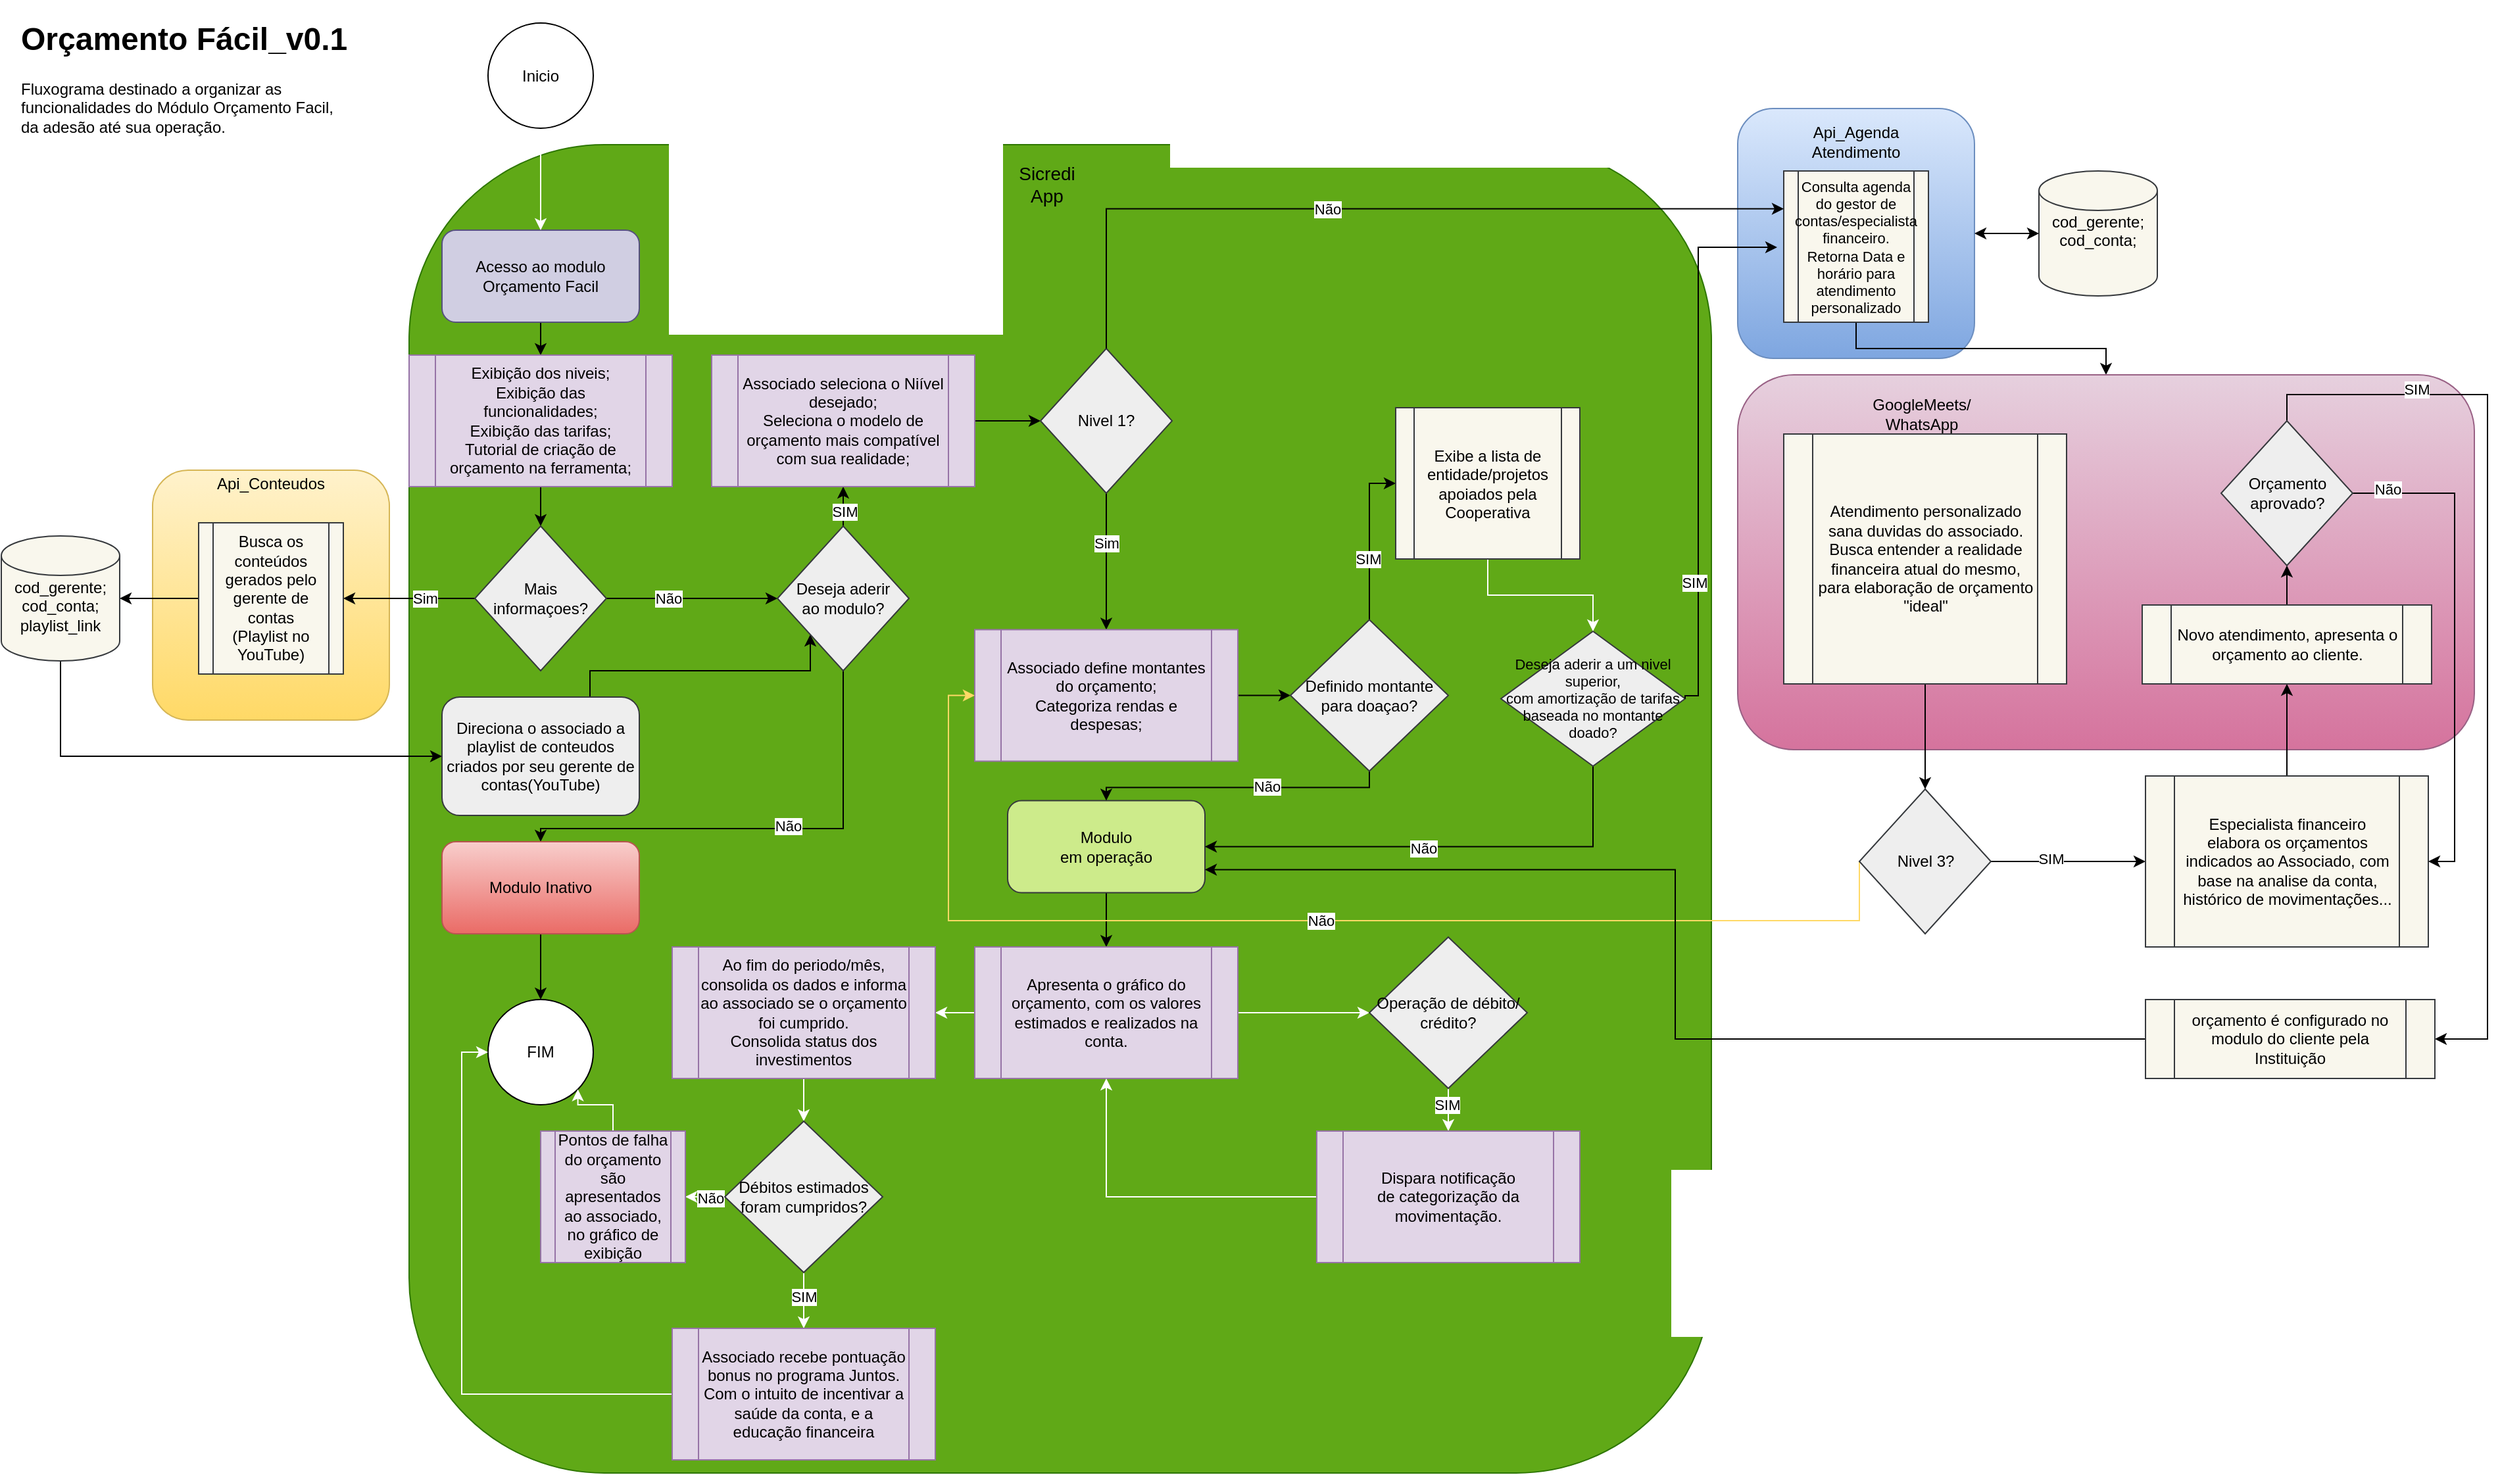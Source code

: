 <mxfile version="14.9.3" type="github"><diagram id="skDex3M8pB7JRrLxVjig" name="Page-1"><mxGraphModel dx="3671" dy="1560" grid="1" gridSize="10" guides="1" tooltips="1" connect="1" arrows="1" fold="1" page="1" pageScale="1" pageWidth="827" pageHeight="1169" math="0" shadow="0"><root><mxCell id="0"/><mxCell id="1" parent="0"/><mxCell id="TsMe_dYpGOy8BJLdazPy-66" value="" style="rounded=1;whiteSpace=wrap;html=1;strokeWidth=1;fillColor=#fff2cc;strokeColor=#d6b656;gradientColor=#ffd966;" vertex="1" parent="1"><mxGeometry x="-145" y="357.5" width="180" height="190" as="geometry"/></mxCell><mxCell id="TsMe_dYpGOy8BJLdazPy-3" value="&lt;p&gt;&lt;br&gt;&lt;/p&gt;" style="rounded=1;whiteSpace=wrap;html=1;fillColor=#60a917;strokeColor=#2D7600;fontColor=#ffffff;" vertex="1" parent="1"><mxGeometry x="50" y="110" width="990" height="1010" as="geometry"/></mxCell><mxCell id="TsMe_dYpGOy8BJLdazPy-4" value="&lt;font style=&quot;font-size: 14px&quot;&gt;Sicredi App&lt;/font&gt;" style="text;html=1;strokeColor=none;fillColor=none;align=center;verticalAlign=middle;whiteSpace=wrap;rounded=0;strokeWidth=1;" vertex="1" parent="1"><mxGeometry x="515" y="130" width="40" height="20" as="geometry"/></mxCell><mxCell id="TsMe_dYpGOy8BJLdazPy-11" value="" style="edgeStyle=orthogonalEdgeStyle;rounded=0;orthogonalLoop=1;jettySize=auto;html=1;" edge="1" parent="1" source="TsMe_dYpGOy8BJLdazPy-5" target="TsMe_dYpGOy8BJLdazPy-10"><mxGeometry relative="1" as="geometry"/></mxCell><mxCell id="TsMe_dYpGOy8BJLdazPy-5" value="&lt;div&gt;&lt;font color=&quot;#000000&quot;&gt;Acesso ao modulo Orçamento Facil&lt;/font&gt;&lt;br&gt;&lt;/div&gt;" style="rounded=1;whiteSpace=wrap;html=1;fillColor=#d0cee2;strokeColor=#56517e;" vertex="1" parent="1"><mxGeometry x="75" y="175" width="150" height="70" as="geometry"/></mxCell><mxCell id="TsMe_dYpGOy8BJLdazPy-6" value="FIM" style="ellipse;whiteSpace=wrap;html=1;aspect=fixed;" vertex="1" parent="1"><mxGeometry x="110" y="760" width="80" height="80" as="geometry"/></mxCell><mxCell id="TsMe_dYpGOy8BJLdazPy-13" value="" style="edgeStyle=orthogonalEdgeStyle;rounded=0;orthogonalLoop=1;jettySize=auto;html=1;" edge="1" parent="1" source="TsMe_dYpGOy8BJLdazPy-10" target="TsMe_dYpGOy8BJLdazPy-12"><mxGeometry relative="1" as="geometry"/></mxCell><mxCell id="TsMe_dYpGOy8BJLdazPy-10" value="&lt;div&gt;&lt;font color=&quot;#000000&quot;&gt;Exibição dos niveis;&lt;/font&gt;&lt;/div&gt;&lt;div&gt;&lt;font color=&quot;#000000&quot;&gt;Exibição das funcionalidades;&lt;/font&gt;&lt;/div&gt;&lt;div&gt;&lt;font color=&quot;#000000&quot;&gt;Exibição das tarifas;&lt;/font&gt;&lt;/div&gt;&lt;div&gt;&lt;font color=&quot;#000000&quot;&gt;Tutorial de criação de orçamento na ferramenta;&lt;br&gt;&lt;/font&gt;&lt;/div&gt;" style="shape=process;whiteSpace=wrap;html=1;backgroundOutline=1;fillColor=#e1d5e7;strokeColor=#9673a6;" vertex="1" parent="1"><mxGeometry x="50" y="270" width="200" height="100" as="geometry"/></mxCell><mxCell id="TsMe_dYpGOy8BJLdazPy-16" value="" style="edgeStyle=orthogonalEdgeStyle;rounded=0;orthogonalLoop=1;jettySize=auto;html=1;" edge="1" parent="1" source="TsMe_dYpGOy8BJLdazPy-12" target="TsMe_dYpGOy8BJLdazPy-15"><mxGeometry relative="1" as="geometry"/></mxCell><mxCell id="TsMe_dYpGOy8BJLdazPy-18" value="Sim" style="edgeLabel;html=1;align=center;verticalAlign=middle;resizable=0;points=[];" vertex="1" connectable="0" parent="TsMe_dYpGOy8BJLdazPy-16"><mxGeometry x="-0.232" relative="1" as="geometry"><mxPoint as="offset"/></mxGeometry></mxCell><mxCell id="TsMe_dYpGOy8BJLdazPy-22" value="" style="edgeStyle=orthogonalEdgeStyle;rounded=0;orthogonalLoop=1;jettySize=auto;html=1;entryX=0;entryY=0.5;entryDx=0;entryDy=0;" edge="1" parent="1" source="TsMe_dYpGOy8BJLdazPy-12" target="TsMe_dYpGOy8BJLdazPy-24"><mxGeometry relative="1" as="geometry"><mxPoint x="264" y="455" as="targetPoint"/></mxGeometry></mxCell><mxCell id="TsMe_dYpGOy8BJLdazPy-23" value="Não" style="edgeLabel;html=1;align=center;verticalAlign=middle;resizable=0;points=[];" vertex="1" connectable="0" parent="TsMe_dYpGOy8BJLdazPy-22"><mxGeometry x="-0.28" relative="1" as="geometry"><mxPoint as="offset"/></mxGeometry></mxCell><mxCell id="TsMe_dYpGOy8BJLdazPy-12" value="&lt;font color=&quot;#000000&quot;&gt;Mais informaçoes?&lt;br&gt;&lt;/font&gt;" style="rhombus;whiteSpace=wrap;html=1;fillColor=#eeeeee;strokeColor=#36393d;" vertex="1" parent="1"><mxGeometry x="100" y="400" width="100" height="110" as="geometry"/></mxCell><mxCell id="TsMe_dYpGOy8BJLdazPy-21" style="edgeStyle=orthogonalEdgeStyle;rounded=0;orthogonalLoop=1;jettySize=auto;html=1;entryX=0;entryY=0.5;entryDx=0;entryDy=0;" edge="1" parent="1" source="TsMe_dYpGOy8BJLdazPy-14" target="TsMe_dYpGOy8BJLdazPy-19"><mxGeometry relative="1" as="geometry"><Array as="points"><mxPoint x="-215" y="575"/></Array></mxGeometry></mxCell><mxCell id="TsMe_dYpGOy8BJLdazPy-14" value="&lt;div&gt;&lt;font color=&quot;#000000&quot;&gt;cod_gerente;&lt;/font&gt;&lt;/div&gt;&lt;div&gt;&lt;font color=&quot;#000000&quot;&gt;cod_conta;&lt;/font&gt;&lt;/div&gt;&lt;div&gt;&lt;font color=&quot;#000000&quot;&gt;playlist_link&lt;br&gt;&lt;/font&gt;&lt;/div&gt;&lt;div&gt;&lt;br&gt;&lt;/div&gt;" style="shape=cylinder3;whiteSpace=wrap;html=1;boundedLbl=1;backgroundOutline=1;size=15;fillColor=#f9f7ed;strokeColor=#36393d;" vertex="1" parent="1"><mxGeometry x="-260" y="407.5" width="90" height="95" as="geometry"/></mxCell><mxCell id="TsMe_dYpGOy8BJLdazPy-17" value="" style="edgeStyle=orthogonalEdgeStyle;rounded=0;orthogonalLoop=1;jettySize=auto;html=1;" edge="1" parent="1" source="TsMe_dYpGOy8BJLdazPy-15" target="TsMe_dYpGOy8BJLdazPy-14"><mxGeometry relative="1" as="geometry"/></mxCell><mxCell id="TsMe_dYpGOy8BJLdazPy-15" value="&lt;font color=&quot;#000000&quot;&gt;Busca os conteúdos gerados pelo gerente de contas&lt;br&gt;(Playlist no YouTube)&lt;br&gt;&lt;/font&gt;" style="shape=process;whiteSpace=wrap;html=1;backgroundOutline=1;fillColor=#f9f7ed;strokeColor=#36393d;" vertex="1" parent="1"><mxGeometry x="-110" y="397.5" width="110" height="115" as="geometry"/></mxCell><mxCell id="TsMe_dYpGOy8BJLdazPy-47" style="edgeStyle=orthogonalEdgeStyle;rounded=0;orthogonalLoop=1;jettySize=auto;html=1;exitX=0.75;exitY=0;exitDx=0;exitDy=0;entryX=0;entryY=1;entryDx=0;entryDy=0;" edge="1" parent="1" source="TsMe_dYpGOy8BJLdazPy-19" target="TsMe_dYpGOy8BJLdazPy-24"><mxGeometry relative="1" as="geometry"><Array as="points"><mxPoint x="188" y="510"/><mxPoint x="355" y="510"/></Array></mxGeometry></mxCell><mxCell id="TsMe_dYpGOy8BJLdazPy-19" value="&lt;font color=&quot;#000000&quot;&gt;Direciona o associado a playlist de conteudos criados por seu gerente de contas(YouTube)&lt;br&gt;&lt;/font&gt;" style="rounded=1;whiteSpace=wrap;html=1;fillColor=#eeeeee;strokeColor=#36393d;" vertex="1" parent="1"><mxGeometry x="75" y="530" width="150" height="90" as="geometry"/></mxCell><mxCell id="TsMe_dYpGOy8BJLdazPy-26" value="" style="edgeStyle=orthogonalEdgeStyle;rounded=0;orthogonalLoop=1;jettySize=auto;html=1;" edge="1" parent="1" source="TsMe_dYpGOy8BJLdazPy-24" target="TsMe_dYpGOy8BJLdazPy-25"><mxGeometry relative="1" as="geometry"/></mxCell><mxCell id="TsMe_dYpGOy8BJLdazPy-27" value="SIM" style="edgeLabel;html=1;align=center;verticalAlign=middle;resizable=0;points=[];" vertex="1" connectable="0" parent="TsMe_dYpGOy8BJLdazPy-26"><mxGeometry x="0.268" y="-1" relative="1" as="geometry"><mxPoint as="offset"/></mxGeometry></mxCell><mxCell id="TsMe_dYpGOy8BJLdazPy-82" value="" style="edgeStyle=orthogonalEdgeStyle;rounded=0;orthogonalLoop=1;jettySize=auto;html=1;" edge="1" parent="1" source="TsMe_dYpGOy8BJLdazPy-24" target="TsMe_dYpGOy8BJLdazPy-81"><mxGeometry relative="1" as="geometry"><Array as="points"><mxPoint x="380" y="630"/><mxPoint x="150" y="630"/></Array></mxGeometry></mxCell><mxCell id="TsMe_dYpGOy8BJLdazPy-83" value="Não" style="edgeLabel;html=1;align=center;verticalAlign=middle;resizable=0;points=[];" vertex="1" connectable="0" parent="TsMe_dYpGOy8BJLdazPy-82"><mxGeometry x="-0.099" y="-2" relative="1" as="geometry"><mxPoint as="offset"/></mxGeometry></mxCell><mxCell id="TsMe_dYpGOy8BJLdazPy-24" value="&lt;div&gt;&lt;font color=&quot;#000000&quot;&gt;Deseja aderir&lt;/font&gt;&lt;/div&gt;&lt;div&gt;&lt;font color=&quot;#000000&quot;&gt;ao modulo?&lt;br&gt;&lt;/font&gt;&lt;/div&gt;" style="rhombus;whiteSpace=wrap;html=1;fillColor=#eeeeee;strokeColor=#36393d;" vertex="1" parent="1"><mxGeometry x="330" y="400" width="100" height="110" as="geometry"/></mxCell><mxCell id="TsMe_dYpGOy8BJLdazPy-29" value="" style="edgeStyle=orthogonalEdgeStyle;rounded=0;orthogonalLoop=1;jettySize=auto;html=1;" edge="1" parent="1" source="TsMe_dYpGOy8BJLdazPy-25" target="TsMe_dYpGOy8BJLdazPy-28"><mxGeometry relative="1" as="geometry"/></mxCell><mxCell id="TsMe_dYpGOy8BJLdazPy-25" value="&lt;div&gt;&lt;font color=&quot;#000000&quot;&gt;Associado seleciona o Niível desejado;&lt;/font&gt;&lt;/div&gt;&lt;div&gt;&lt;font color=&quot;#000000&quot;&gt;Seleciona o modelo de orçamento mais compatível com sua realidade;&lt;br&gt;&lt;/font&gt;&lt;/div&gt;" style="shape=process;whiteSpace=wrap;html=1;backgroundOutline=1;fillColor=#e1d5e7;strokeColor=#9673a6;" vertex="1" parent="1"><mxGeometry x="280" y="270" width="200" height="100" as="geometry"/></mxCell><mxCell id="TsMe_dYpGOy8BJLdazPy-31" value="" style="edgeStyle=orthogonalEdgeStyle;rounded=0;orthogonalLoop=1;jettySize=auto;html=1;" edge="1" parent="1" source="TsMe_dYpGOy8BJLdazPy-28" target="TsMe_dYpGOy8BJLdazPy-30"><mxGeometry relative="1" as="geometry"/></mxCell><mxCell id="TsMe_dYpGOy8BJLdazPy-32" value="Sim" style="edgeLabel;html=1;align=center;verticalAlign=middle;resizable=0;points=[];" vertex="1" connectable="0" parent="TsMe_dYpGOy8BJLdazPy-31"><mxGeometry x="-0.28" relative="1" as="geometry"><mxPoint as="offset"/></mxGeometry></mxCell><mxCell id="TsMe_dYpGOy8BJLdazPy-28" value="&lt;font color=&quot;#000000&quot;&gt;Nivel 1?&lt;br&gt;&lt;/font&gt;" style="rhombus;whiteSpace=wrap;html=1;fillColor=#eeeeee;strokeColor=#36393d;" vertex="1" parent="1"><mxGeometry x="530" y="265" width="100" height="110" as="geometry"/></mxCell><mxCell id="TsMe_dYpGOy8BJLdazPy-36" value="" style="edgeStyle=orthogonalEdgeStyle;rounded=0;orthogonalLoop=1;jettySize=auto;html=1;" edge="1" parent="1" source="TsMe_dYpGOy8BJLdazPy-30" target="TsMe_dYpGOy8BJLdazPy-35"><mxGeometry relative="1" as="geometry"/></mxCell><mxCell id="TsMe_dYpGOy8BJLdazPy-30" value="&lt;div&gt;&lt;font color=&quot;#000000&quot;&gt;Associado define montantes do orçamento;&lt;/font&gt;&lt;/div&gt;&lt;div&gt;&lt;font color=&quot;#000000&quot;&gt;Categoriza rendas e despesas;&lt;br&gt;&lt;/font&gt;&lt;/div&gt;" style="shape=process;whiteSpace=wrap;html=1;backgroundOutline=1;fillColor=#e1d5e7;strokeColor=#9673a6;" vertex="1" parent="1"><mxGeometry x="480" y="478.75" width="200" height="100" as="geometry"/></mxCell><mxCell id="TsMe_dYpGOy8BJLdazPy-86" value="" style="edgeStyle=orthogonalEdgeStyle;rounded=0;orthogonalLoop=1;jettySize=auto;html=1;" edge="1" parent="1" source="TsMe_dYpGOy8BJLdazPy-33" target="TsMe_dYpGOy8BJLdazPy-85"><mxGeometry relative="1" as="geometry"/></mxCell><mxCell id="TsMe_dYpGOy8BJLdazPy-33" value="&lt;div&gt;&lt;font color=&quot;#000000&quot;&gt;Modulo&lt;/font&gt;&lt;/div&gt;&lt;div&gt;&lt;font color=&quot;#000000&quot;&gt;em operação&lt;br&gt;&lt;/font&gt;&lt;/div&gt;" style="rounded=1;whiteSpace=wrap;html=1;fillColor=#cdeb8b;strokeColor=#36393d;" vertex="1" parent="1"><mxGeometry x="505" y="608.75" width="150" height="70" as="geometry"/></mxCell><mxCell id="TsMe_dYpGOy8BJLdazPy-37" style="edgeStyle=orthogonalEdgeStyle;rounded=0;orthogonalLoop=1;jettySize=auto;html=1;entryX=0.5;entryY=0;entryDx=0;entryDy=0;" edge="1" parent="1" source="TsMe_dYpGOy8BJLdazPy-35" target="TsMe_dYpGOy8BJLdazPy-33"><mxGeometry relative="1" as="geometry"><Array as="points"><mxPoint x="780" y="598.75"/><mxPoint x="580" y="598.75"/></Array></mxGeometry></mxCell><mxCell id="TsMe_dYpGOy8BJLdazPy-38" value="Não" style="edgeLabel;html=1;align=center;verticalAlign=middle;resizable=0;points=[];" vertex="1" connectable="0" parent="TsMe_dYpGOy8BJLdazPy-37"><mxGeometry x="-0.184" y="-1" relative="1" as="geometry"><mxPoint as="offset"/></mxGeometry></mxCell><mxCell id="TsMe_dYpGOy8BJLdazPy-41" value="" style="edgeStyle=orthogonalEdgeStyle;rounded=0;orthogonalLoop=1;jettySize=auto;html=1;entryX=0;entryY=0.5;entryDx=0;entryDy=0;" edge="1" parent="1" source="TsMe_dYpGOy8BJLdazPy-35" target="TsMe_dYpGOy8BJLdazPy-87"><mxGeometry relative="1" as="geometry"/></mxCell><mxCell id="TsMe_dYpGOy8BJLdazPy-42" value="SIM" style="edgeLabel;html=1;align=center;verticalAlign=middle;resizable=0;points=[];" vertex="1" connectable="0" parent="TsMe_dYpGOy8BJLdazPy-41"><mxGeometry x="-0.248" y="1" relative="1" as="geometry"><mxPoint as="offset"/></mxGeometry></mxCell><mxCell id="TsMe_dYpGOy8BJLdazPy-35" value="&lt;div&gt;&lt;font color=&quot;#000000&quot;&gt;Definido montante&lt;/font&gt;&lt;/div&gt;&lt;div&gt;&lt;font color=&quot;#000000&quot;&gt;para doaçao?&lt;br&gt;&lt;/font&gt;&lt;/div&gt;" style="rhombus;whiteSpace=wrap;html=1;fillColor=#eeeeee;strokeColor=#36393d;" vertex="1" parent="1"><mxGeometry x="720" y="471.25" width="120" height="115" as="geometry"/></mxCell><mxCell id="TsMe_dYpGOy8BJLdazPy-43" style="edgeStyle=orthogonalEdgeStyle;rounded=0;orthogonalLoop=1;jettySize=auto;html=1;entryX=1;entryY=0.5;entryDx=0;entryDy=0;" edge="1" parent="1" source="TsMe_dYpGOy8BJLdazPy-40" target="TsMe_dYpGOy8BJLdazPy-33"><mxGeometry relative="1" as="geometry"><Array as="points"><mxPoint x="950" y="643.75"/></Array></mxGeometry></mxCell><mxCell id="TsMe_dYpGOy8BJLdazPy-44" value="Não" style="edgeLabel;html=1;align=center;verticalAlign=middle;resizable=0;points=[];" vertex="1" connectable="0" parent="TsMe_dYpGOy8BJLdazPy-43"><mxGeometry x="0.072" y="1" relative="1" as="geometry"><mxPoint as="offset"/></mxGeometry></mxCell><mxCell id="TsMe_dYpGOy8BJLdazPy-40" value="&lt;div style=&quot;font-size: 11px&quot; align=&quot;center&quot;&gt;&lt;font style=&quot;font-size: 11px&quot; color=&quot;#000000&quot;&gt;Deseja aderir a um nivel superior,&lt;/font&gt;&lt;/div&gt;&lt;div style=&quot;font-size: 11px&quot; align=&quot;center&quot;&gt;&lt;font style=&quot;font-size: 11px&quot; color=&quot;#000000&quot;&gt; com amortização de tarifas baseada no montante doado?&lt;/font&gt;&lt;/div&gt;" style="rhombus;whiteSpace=wrap;html=1;fillColor=#eeeeee;strokeColor=#36393d;align=center;" vertex="1" parent="1"><mxGeometry x="880" y="480" width="140" height="102.5" as="geometry"/></mxCell><mxCell id="TsMe_dYpGOy8BJLdazPy-49" value="&lt;div&gt;&lt;font color=&quot;#000000&quot;&gt;cod_gerente;&lt;/font&gt;&lt;/div&gt;&lt;div&gt;&lt;font color=&quot;#000000&quot;&gt;cod_conta;&lt;/font&gt;&lt;/div&gt;&lt;div&gt;&lt;font color=&quot;#000000&quot;&gt;&lt;br&gt;&lt;/font&gt;&lt;/div&gt;&lt;div&gt;&lt;br&gt;&lt;/div&gt;" style="shape=cylinder3;whiteSpace=wrap;html=1;boundedLbl=1;backgroundOutline=1;size=15;fillColor=#f9f7ed;strokeColor=#36393d;" vertex="1" parent="1"><mxGeometry x="1289" y="130" width="90" height="95" as="geometry"/></mxCell><mxCell id="TsMe_dYpGOy8BJLdazPy-51" value="" style="rounded=1;whiteSpace=wrap;html=1;strokeWidth=1;fillColor=#dae8fc;strokeColor=#6c8ebf;gradientColor=#7ea6e0;" vertex="1" parent="1"><mxGeometry x="1060" y="82.5" width="180" height="190" as="geometry"/></mxCell><mxCell id="TsMe_dYpGOy8BJLdazPy-61" style="edgeStyle=orthogonalEdgeStyle;rounded=0;orthogonalLoop=1;jettySize=auto;html=1;exitX=0.5;exitY=1;exitDx=0;exitDy=0;entryX=0.5;entryY=0;entryDx=0;entryDy=0;" edge="1" parent="1" source="TsMe_dYpGOy8BJLdazPy-50" target="TsMe_dYpGOy8BJLdazPy-59"><mxGeometry relative="1" as="geometry"/></mxCell><mxCell id="TsMe_dYpGOy8BJLdazPy-50" value="&lt;div style=&quot;font-size: 11px&quot;&gt;&lt;font style=&quot;font-size: 11px&quot; color=&quot;#000000&quot;&gt;Consulta agenda do gestor de contas/especialista&lt;/font&gt;&lt;/div&gt;&lt;div style=&quot;font-size: 11px&quot;&gt;&lt;font style=&quot;font-size: 11px&quot; color=&quot;#000000&quot;&gt;financeiro.&lt;/font&gt;&lt;/div&gt;&lt;div style=&quot;font-size: 11px&quot;&gt;&lt;font style=&quot;font-size: 11px&quot; color=&quot;#000000&quot;&gt;Retorna Data e horário para atendimento personalizado&lt;/font&gt;&lt;br&gt;&lt;/div&gt;" style="shape=process;whiteSpace=wrap;html=1;backgroundOutline=1;fillColor=#f9f7ed;strokeColor=#36393d;" vertex="1" parent="1"><mxGeometry x="1095" y="130" width="110" height="115" as="geometry"/></mxCell><mxCell id="TsMe_dYpGOy8BJLdazPy-52" value="&lt;div&gt;&lt;font color=&quot;#000000&quot;&gt;Api_Agenda&lt;/font&gt;&lt;/div&gt;&lt;div&gt;&lt;font color=&quot;#000000&quot;&gt;Atendimento&lt;/font&gt;&lt;br&gt;&lt;/div&gt;" style="text;html=1;strokeColor=none;fillColor=none;align=center;verticalAlign=middle;whiteSpace=wrap;rounded=0;" vertex="1" parent="1"><mxGeometry x="1130" y="97.5" width="40" height="20" as="geometry"/></mxCell><mxCell id="TsMe_dYpGOy8BJLdazPy-54" value="" style="endArrow=classic;startArrow=classic;html=1;entryX=0;entryY=0.5;entryDx=0;entryDy=0;entryPerimeter=0;exitX=1;exitY=0.5;exitDx=0;exitDy=0;" edge="1" parent="1" source="TsMe_dYpGOy8BJLdazPy-51" target="TsMe_dYpGOy8BJLdazPy-49"><mxGeometry width="50" height="50" relative="1" as="geometry"><mxPoint x="1324" y="270" as="sourcePoint"/><mxPoint x="1319" y="240" as="targetPoint"/></mxGeometry></mxCell><mxCell id="TsMe_dYpGOy8BJLdazPy-46" value="" style="edgeStyle=orthogonalEdgeStyle;rounded=0;orthogonalLoop=1;jettySize=auto;html=1;exitX=0.5;exitY=0;exitDx=0;exitDy=0;entryX=0;entryY=0.25;entryDx=0;entryDy=0;" edge="1" parent="1" source="TsMe_dYpGOy8BJLdazPy-28" target="TsMe_dYpGOy8BJLdazPy-50"><mxGeometry relative="1" as="geometry"><mxPoint x="770" y="320" as="targetPoint"/><Array as="points"><mxPoint x="580" y="159"/></Array></mxGeometry></mxCell><mxCell id="TsMe_dYpGOy8BJLdazPy-48" value="Não" style="edgeLabel;html=1;align=center;verticalAlign=middle;resizable=0;points=[];" vertex="1" connectable="0" parent="TsMe_dYpGOy8BJLdazPy-46"><mxGeometry x="-0.118" relative="1" as="geometry"><mxPoint as="offset"/></mxGeometry></mxCell><mxCell id="TsMe_dYpGOy8BJLdazPy-55" style="edgeStyle=orthogonalEdgeStyle;rounded=0;orthogonalLoop=1;jettySize=auto;html=1;exitX=1;exitY=0.5;exitDx=0;exitDy=0;" edge="1" parent="1" source="TsMe_dYpGOy8BJLdazPy-40"><mxGeometry relative="1" as="geometry"><mxPoint x="1090" y="188" as="targetPoint"/><Array as="points"><mxPoint x="1030" y="529"/><mxPoint x="1030" y="188"/></Array></mxGeometry></mxCell><mxCell id="TsMe_dYpGOy8BJLdazPy-56" value="SIM" style="edgeLabel;html=1;align=center;verticalAlign=middle;resizable=0;points=[];" vertex="1" connectable="0" parent="TsMe_dYpGOy8BJLdazPy-55"><mxGeometry x="-0.52" y="3" relative="1" as="geometry"><mxPoint as="offset"/></mxGeometry></mxCell><mxCell id="TsMe_dYpGOy8BJLdazPy-2" value="&lt;h1&gt;Orçamento Fácil_v0.1&lt;br&gt;&lt;/h1&gt;&lt;p&gt;Fluxograma destinado a organizar as funcionalidades do Módulo Orçamento Facil, da adesão até sua operação.&lt;br&gt;&lt;/p&gt;" style="text;html=1;strokeColor=none;fillColor=none;spacing=5;spacingTop=-20;whiteSpace=wrap;overflow=hidden;rounded=0;" vertex="1" parent="1"><mxGeometry x="-250" y="10" width="260" height="100" as="geometry"/></mxCell><mxCell id="TsMe_dYpGOy8BJLdazPy-64" style="edgeStyle=orthogonalEdgeStyle;rounded=0;orthogonalLoop=1;jettySize=auto;html=1;exitX=0;exitY=0.5;exitDx=0;exitDy=0;entryX=0;entryY=0.5;entryDx=0;entryDy=0;strokeColor=#FFD966;" edge="1" parent="1" source="TsMe_dYpGOy8BJLdazPy-58" target="TsMe_dYpGOy8BJLdazPy-30"><mxGeometry relative="1" as="geometry"><Array as="points"><mxPoint x="1153" y="700"/><mxPoint x="460" y="700"/><mxPoint x="460" y="529"/></Array></mxGeometry></mxCell><mxCell id="TsMe_dYpGOy8BJLdazPy-65" value="Não" style="edgeLabel;html=1;align=center;verticalAlign=middle;resizable=0;points=[];" vertex="1" connectable="0" parent="TsMe_dYpGOy8BJLdazPy-64"><mxGeometry x="-0.021" relative="1" as="geometry"><mxPoint as="offset"/></mxGeometry></mxCell><mxCell id="TsMe_dYpGOy8BJLdazPy-69" value="" style="edgeStyle=orthogonalEdgeStyle;rounded=0;orthogonalLoop=1;jettySize=auto;html=1;" edge="1" parent="1" source="TsMe_dYpGOy8BJLdazPy-58" target="TsMe_dYpGOy8BJLdazPy-68"><mxGeometry relative="1" as="geometry"/></mxCell><mxCell id="TsMe_dYpGOy8BJLdazPy-72" value="SIM" style="edgeLabel;html=1;align=center;verticalAlign=middle;resizable=0;points=[];" vertex="1" connectable="0" parent="TsMe_dYpGOy8BJLdazPy-69"><mxGeometry x="-0.226" y="2" relative="1" as="geometry"><mxPoint as="offset"/></mxGeometry></mxCell><mxCell id="TsMe_dYpGOy8BJLdazPy-58" value="&lt;font color=&quot;#000000&quot;&gt;Nivel 3?&lt;br&gt;&lt;/font&gt;" style="rhombus;whiteSpace=wrap;html=1;fillColor=#eeeeee;strokeColor=#36393d;" vertex="1" parent="1"><mxGeometry x="1152.5" y="600" width="100" height="110" as="geometry"/></mxCell><mxCell id="TsMe_dYpGOy8BJLdazPy-59" value="" style="rounded=1;whiteSpace=wrap;html=1;strokeWidth=1;fillColor=#e6d0de;strokeColor=#996185;gradientColor=#d5739d;" vertex="1" parent="1"><mxGeometry x="1060" y="285" width="560" height="285" as="geometry"/></mxCell><mxCell id="TsMe_dYpGOy8BJLdazPy-60" value="&lt;div&gt;&lt;font color=&quot;#000000&quot;&gt;GoogleMeets/&lt;/font&gt;&lt;/div&gt;&lt;div&gt;&lt;font color=&quot;#000000&quot;&gt;WhatsApp&lt;/font&gt;&lt;br&gt;&lt;/div&gt;" style="text;html=1;strokeColor=none;fillColor=none;align=center;verticalAlign=middle;whiteSpace=wrap;rounded=0;" vertex="1" parent="1"><mxGeometry x="1170" y="300" width="60" height="30" as="geometry"/></mxCell><mxCell id="TsMe_dYpGOy8BJLdazPy-63" style="edgeStyle=orthogonalEdgeStyle;rounded=0;orthogonalLoop=1;jettySize=auto;html=1;exitX=0.5;exitY=1;exitDx=0;exitDy=0;entryX=0.5;entryY=0;entryDx=0;entryDy=0;" edge="1" parent="1" source="TsMe_dYpGOy8BJLdazPy-62" target="TsMe_dYpGOy8BJLdazPy-58"><mxGeometry relative="1" as="geometry"/></mxCell><mxCell id="TsMe_dYpGOy8BJLdazPy-62" value="&lt;div&gt;&lt;font color=&quot;#000000&quot;&gt;Atendimento personalizado sana duvidas do associado.&lt;/font&gt;&lt;/div&gt;&lt;div&gt;&lt;font color=&quot;#000000&quot;&gt;Busca entender a realidade financeira atual do mesmo, para elaboração de orçamento &quot;ideal&quot;&lt;br&gt;&lt;/font&gt;&lt;/div&gt;" style="shape=process;whiteSpace=wrap;html=1;backgroundOutline=1;fillColor=#f9f7ed;strokeColor=#36393d;" vertex="1" parent="1"><mxGeometry x="1095" y="330" width="215" height="190" as="geometry"/></mxCell><mxCell id="TsMe_dYpGOy8BJLdazPy-67" value="&lt;font color=&quot;#000000&quot;&gt;Api_Conteudos&lt;/font&gt;" style="text;html=1;align=center;verticalAlign=middle;whiteSpace=wrap;rounded=0;" vertex="1" parent="1"><mxGeometry x="-75" y="357.5" width="40" height="20" as="geometry"/></mxCell><mxCell id="TsMe_dYpGOy8BJLdazPy-71" style="edgeStyle=orthogonalEdgeStyle;rounded=0;orthogonalLoop=1;jettySize=auto;html=1;exitX=0.5;exitY=0;exitDx=0;exitDy=0;entryX=0.5;entryY=1;entryDx=0;entryDy=0;" edge="1" parent="1" source="TsMe_dYpGOy8BJLdazPy-68" target="TsMe_dYpGOy8BJLdazPy-70"><mxGeometry relative="1" as="geometry"/></mxCell><mxCell id="TsMe_dYpGOy8BJLdazPy-68" value="&lt;div&gt;&lt;font color=&quot;#000000&quot;&gt;Especialista financeiro&lt;/font&gt;&lt;/div&gt;&lt;div&gt;&lt;font color=&quot;#000000&quot;&gt;elabora os orçamentos indicados ao Associado, com base na analise da conta, histórico de movimentações...&lt;br&gt;&lt;/font&gt;&lt;/div&gt;" style="shape=process;whiteSpace=wrap;html=1;backgroundOutline=1;fillColor=#f9f7ed;strokeColor=#36393d;" vertex="1" parent="1"><mxGeometry x="1370" y="590" width="215" height="130" as="geometry"/></mxCell><mxCell id="TsMe_dYpGOy8BJLdazPy-74" value="" style="edgeStyle=orthogonalEdgeStyle;rounded=0;orthogonalLoop=1;jettySize=auto;html=1;" edge="1" parent="1" source="TsMe_dYpGOy8BJLdazPy-70" target="TsMe_dYpGOy8BJLdazPy-73"><mxGeometry relative="1" as="geometry"/></mxCell><mxCell id="TsMe_dYpGOy8BJLdazPy-70" value="&lt;font color=&quot;#000000&quot;&gt;Novo atendimento, apresenta o orçamento ao cliente.&lt;br&gt;&lt;/font&gt;" style="shape=process;whiteSpace=wrap;html=1;backgroundOutline=1;fillColor=#f9f7ed;strokeColor=#36393d;" vertex="1" parent="1"><mxGeometry x="1367.5" y="460" width="220" height="60" as="geometry"/></mxCell><mxCell id="TsMe_dYpGOy8BJLdazPy-75" style="edgeStyle=orthogonalEdgeStyle;rounded=0;orthogonalLoop=1;jettySize=auto;html=1;entryX=1;entryY=0.5;entryDx=0;entryDy=0;" edge="1" parent="1" source="TsMe_dYpGOy8BJLdazPy-73" target="TsMe_dYpGOy8BJLdazPy-68"><mxGeometry relative="1" as="geometry"><Array as="points"><mxPoint x="1605" y="375"/><mxPoint x="1605" y="655"/></Array></mxGeometry></mxCell><mxCell id="TsMe_dYpGOy8BJLdazPy-76" value="Não" style="edgeLabel;html=1;align=center;verticalAlign=middle;resizable=0;points=[];" vertex="1" connectable="0" parent="TsMe_dYpGOy8BJLdazPy-75"><mxGeometry x="-0.86" y="3" relative="1" as="geometry"><mxPoint as="offset"/></mxGeometry></mxCell><mxCell id="TsMe_dYpGOy8BJLdazPy-77" style="edgeStyle=orthogonalEdgeStyle;rounded=0;orthogonalLoop=1;jettySize=auto;html=1;entryX=1;entryY=0.5;entryDx=0;entryDy=0;" edge="1" parent="1" source="TsMe_dYpGOy8BJLdazPy-73" target="TsMe_dYpGOy8BJLdazPy-78"><mxGeometry relative="1" as="geometry"><mxPoint x="1630" y="770" as="targetPoint"/><Array as="points"><mxPoint x="1478" y="300"/><mxPoint x="1630" y="300"/><mxPoint x="1630" y="790"/></Array></mxGeometry></mxCell><mxCell id="TsMe_dYpGOy8BJLdazPy-79" value="SIM" style="edgeLabel;html=1;align=center;verticalAlign=middle;resizable=0;points=[];" vertex="1" connectable="0" parent="TsMe_dYpGOy8BJLdazPy-77"><mxGeometry x="-0.663" y="4" relative="1" as="geometry"><mxPoint as="offset"/></mxGeometry></mxCell><mxCell id="TsMe_dYpGOy8BJLdazPy-73" value="&lt;font color=&quot;#000000&quot;&gt;Orçamento aprovado?&lt;br&gt;&lt;/font&gt;" style="rhombus;whiteSpace=wrap;html=1;fillColor=#eeeeee;strokeColor=#36393d;" vertex="1" parent="1"><mxGeometry x="1427.5" y="320" width="100" height="110" as="geometry"/></mxCell><mxCell id="TsMe_dYpGOy8BJLdazPy-80" style="edgeStyle=orthogonalEdgeStyle;rounded=0;orthogonalLoop=1;jettySize=auto;html=1;entryX=1;entryY=0.75;entryDx=0;entryDy=0;" edge="1" parent="1" source="TsMe_dYpGOy8BJLdazPy-78" target="TsMe_dYpGOy8BJLdazPy-33"><mxGeometry relative="1" as="geometry"/></mxCell><mxCell id="TsMe_dYpGOy8BJLdazPy-78" value="&lt;font color=&quot;#000000&quot;&gt;orçamento é configurado no modulo do cliente pela Instituição&lt;br&gt;&lt;/font&gt;" style="shape=process;whiteSpace=wrap;html=1;backgroundOutline=1;fillColor=#f9f7ed;strokeColor=#36393d;" vertex="1" parent="1"><mxGeometry x="1370" y="760" width="220" height="60" as="geometry"/></mxCell><mxCell id="TsMe_dYpGOy8BJLdazPy-84" style="edgeStyle=orthogonalEdgeStyle;rounded=0;orthogonalLoop=1;jettySize=auto;html=1;entryX=0.5;entryY=0;entryDx=0;entryDy=0;" edge="1" parent="1" source="TsMe_dYpGOy8BJLdazPy-81" target="TsMe_dYpGOy8BJLdazPy-6"><mxGeometry relative="1" as="geometry"/></mxCell><mxCell id="TsMe_dYpGOy8BJLdazPy-81" value="Modulo Inativo" style="rounded=1;whiteSpace=wrap;html=1;fillColor=#f8cecc;strokeColor=#b85450;gradientColor=#ea6b66;" vertex="1" parent="1"><mxGeometry x="75" y="640" width="150" height="70" as="geometry"/></mxCell><mxCell id="TsMe_dYpGOy8BJLdazPy-90" value="" style="edgeStyle=orthogonalEdgeStyle;rounded=0;orthogonalLoop=1;jettySize=auto;html=1;strokeColor=#FFFFFF;" edge="1" parent="1" source="TsMe_dYpGOy8BJLdazPy-85" target="TsMe_dYpGOy8BJLdazPy-89"><mxGeometry relative="1" as="geometry"/></mxCell><mxCell id="TsMe_dYpGOy8BJLdazPy-96" value="" style="edgeStyle=orthogonalEdgeStyle;rounded=0;orthogonalLoop=1;jettySize=auto;html=1;strokeColor=#FFFFFF;" edge="1" parent="1" source="TsMe_dYpGOy8BJLdazPy-85" target="TsMe_dYpGOy8BJLdazPy-95"><mxGeometry relative="1" as="geometry"/></mxCell><mxCell id="TsMe_dYpGOy8BJLdazPy-85" value="&lt;font color=&quot;#000000&quot;&gt;Apresenta o gráfico do orçamento, com os valores estimados e realizados na conta. &lt;br&gt;&lt;/font&gt;" style="shape=process;whiteSpace=wrap;html=1;backgroundOutline=1;fillColor=#e1d5e7;strokeColor=#9673a6;" vertex="1" parent="1"><mxGeometry x="480" y="720" width="200" height="100" as="geometry"/></mxCell><mxCell id="TsMe_dYpGOy8BJLdazPy-88" style="edgeStyle=orthogonalEdgeStyle;rounded=0;orthogonalLoop=1;jettySize=auto;html=1;entryX=0.5;entryY=0;entryDx=0;entryDy=0;strokeColor=#FFFFFF;" edge="1" parent="1" source="TsMe_dYpGOy8BJLdazPy-87" target="TsMe_dYpGOy8BJLdazPy-40"><mxGeometry relative="1" as="geometry"/></mxCell><mxCell id="TsMe_dYpGOy8BJLdazPy-87" value="&lt;div&gt;&lt;font color=&quot;#000000&quot;&gt;Exibe a lista de entidade/projetos&lt;/font&gt;&lt;/div&gt;&lt;div&gt;&lt;font color=&quot;#000000&quot;&gt;apoiados pela Cooperativa&lt;br&gt;&lt;/font&gt;&lt;/div&gt;" style="shape=process;whiteSpace=wrap;html=1;backgroundOutline=1;fillColor=#f9f7ed;strokeColor=#36393d;" vertex="1" parent="1"><mxGeometry x="800" y="310" width="140" height="115" as="geometry"/></mxCell><mxCell id="TsMe_dYpGOy8BJLdazPy-92" value="" style="edgeStyle=orthogonalEdgeStyle;rounded=0;orthogonalLoop=1;jettySize=auto;html=1;strokeColor=#FFFFFF;" edge="1" parent="1" source="TsMe_dYpGOy8BJLdazPy-89" target="TsMe_dYpGOy8BJLdazPy-91"><mxGeometry relative="1" as="geometry"><Array as="points"><mxPoint x="840" y="840"/><mxPoint x="840" y="840"/></Array></mxGeometry></mxCell><mxCell id="TsMe_dYpGOy8BJLdazPy-94" value="SIM" style="edgeLabel;html=1;align=center;verticalAlign=middle;resizable=0;points=[];" vertex="1" connectable="0" parent="TsMe_dYpGOy8BJLdazPy-92"><mxGeometry x="-0.268" y="-1" relative="1" as="geometry"><mxPoint as="offset"/></mxGeometry></mxCell><mxCell id="TsMe_dYpGOy8BJLdazPy-89" value="&lt;div&gt;&lt;font color=&quot;#000000&quot;&gt;Operação de débito/&lt;/font&gt;&lt;/div&gt;&lt;div&gt;&lt;font color=&quot;#000000&quot;&gt;crédito?&lt;br&gt;&lt;/font&gt;&lt;/div&gt;" style="rhombus;whiteSpace=wrap;html=1;fillColor=#eeeeee;strokeColor=#36393d;" vertex="1" parent="1"><mxGeometry x="780" y="712.5" width="120" height="115" as="geometry"/></mxCell><mxCell id="TsMe_dYpGOy8BJLdazPy-93" style="edgeStyle=orthogonalEdgeStyle;rounded=0;orthogonalLoop=1;jettySize=auto;html=1;strokeColor=#FFFFFF;" edge="1" parent="1" source="TsMe_dYpGOy8BJLdazPy-91" target="TsMe_dYpGOy8BJLdazPy-85"><mxGeometry relative="1" as="geometry"/></mxCell><mxCell id="TsMe_dYpGOy8BJLdazPy-91" value="&lt;div&gt;&lt;font color=&quot;#000000&quot;&gt;Dispara notificação&lt;/font&gt;&lt;/div&gt;&lt;div&gt;&lt;font color=&quot;#000000&quot;&gt;de categorização da movimentação.&lt;br&gt;&lt;/font&gt;&lt;/div&gt;" style="shape=process;whiteSpace=wrap;html=1;backgroundOutline=1;fillColor=#e1d5e7;strokeColor=#9673a6;" vertex="1" parent="1"><mxGeometry x="740" y="860" width="200" height="100" as="geometry"/></mxCell><mxCell id="TsMe_dYpGOy8BJLdazPy-98" value="" style="edgeStyle=orthogonalEdgeStyle;rounded=0;orthogonalLoop=1;jettySize=auto;html=1;strokeColor=#FFFFFF;" edge="1" parent="1" source="TsMe_dYpGOy8BJLdazPy-95" target="TsMe_dYpGOy8BJLdazPy-97"><mxGeometry relative="1" as="geometry"/></mxCell><mxCell id="TsMe_dYpGOy8BJLdazPy-95" value="&lt;div&gt;&lt;font color=&quot;#000000&quot;&gt;Ao fim do periodo/mês, consolida os dados e informa ao associado se o orçamento foi cumprido.&lt;/font&gt;&lt;/div&gt;&lt;div&gt;&lt;font color=&quot;#000000&quot;&gt;Consolida status dos investimentos&lt;br&gt;&lt;/font&gt;&lt;/div&gt;" style="shape=process;whiteSpace=wrap;html=1;backgroundOutline=1;fillColor=#e1d5e7;strokeColor=#9673a6;" vertex="1" parent="1"><mxGeometry x="250" y="720" width="200" height="100" as="geometry"/></mxCell><mxCell id="TsMe_dYpGOy8BJLdazPy-100" value="" style="edgeStyle=orthogonalEdgeStyle;rounded=0;orthogonalLoop=1;jettySize=auto;html=1;strokeColor=#FFFFFF;" edge="1" parent="1" source="TsMe_dYpGOy8BJLdazPy-97" target="TsMe_dYpGOy8BJLdazPy-99"><mxGeometry relative="1" as="geometry"/></mxCell><mxCell id="TsMe_dYpGOy8BJLdazPy-104" value="SIM" style="edgeLabel;html=1;align=center;verticalAlign=middle;resizable=0;points=[];" vertex="1" connectable="0" parent="TsMe_dYpGOy8BJLdazPy-100"><mxGeometry x="-0.125" relative="1" as="geometry"><mxPoint as="offset"/></mxGeometry></mxCell><mxCell id="TsMe_dYpGOy8BJLdazPy-102" value="" style="edgeStyle=orthogonalEdgeStyle;rounded=0;orthogonalLoop=1;jettySize=auto;html=1;strokeColor=#FFFFFF;" edge="1" parent="1" source="TsMe_dYpGOy8BJLdazPy-97" target="TsMe_dYpGOy8BJLdazPy-101"><mxGeometry relative="1" as="geometry"><Array as="points"><mxPoint x="280" y="910"/><mxPoint x="280" y="910"/></Array></mxGeometry></mxCell><mxCell id="TsMe_dYpGOy8BJLdazPy-103" value="Não" style="edgeLabel;html=1;align=center;verticalAlign=middle;resizable=0;points=[];" vertex="1" connectable="0" parent="TsMe_dYpGOy8BJLdazPy-102"><mxGeometry x="-0.237" y="1" relative="1" as="geometry"><mxPoint as="offset"/></mxGeometry></mxCell><mxCell id="TsMe_dYpGOy8BJLdazPy-97" value="&lt;div&gt;&lt;font color=&quot;#000000&quot;&gt;Débitos estimados&lt;/font&gt;&lt;/div&gt;&lt;div&gt;&lt;font color=&quot;#000000&quot;&gt;foram cumpridos?&lt;br&gt;&lt;/font&gt;&lt;/div&gt;" style="rhombus;whiteSpace=wrap;html=1;fillColor=#eeeeee;strokeColor=#36393d;" vertex="1" parent="1"><mxGeometry x="290" y="852.5" width="120" height="115" as="geometry"/></mxCell><mxCell id="TsMe_dYpGOy8BJLdazPy-105" style="edgeStyle=orthogonalEdgeStyle;rounded=0;orthogonalLoop=1;jettySize=auto;html=1;entryX=0;entryY=0.5;entryDx=0;entryDy=0;strokeColor=#FFFFFF;" edge="1" parent="1" source="TsMe_dYpGOy8BJLdazPy-99" target="TsMe_dYpGOy8BJLdazPy-6"><mxGeometry relative="1" as="geometry"/></mxCell><mxCell id="TsMe_dYpGOy8BJLdazPy-99" value="&lt;font color=&quot;#000000&quot;&gt;Associado recebe pontuação bonus no programa Juntos. Com o intuito de incentivar a saúde da conta, e a educação financeira&lt;br&gt;&lt;/font&gt;" style="shape=process;whiteSpace=wrap;html=1;backgroundOutline=1;fillColor=#e1d5e7;strokeColor=#9673a6;" vertex="1" parent="1"><mxGeometry x="250" y="1010" width="200" height="100" as="geometry"/></mxCell><mxCell id="TsMe_dYpGOy8BJLdazPy-106" style="edgeStyle=orthogonalEdgeStyle;rounded=0;orthogonalLoop=1;jettySize=auto;html=1;entryX=1;entryY=1;entryDx=0;entryDy=0;strokeColor=#FFFFFF;" edge="1" parent="1" source="TsMe_dYpGOy8BJLdazPy-101" target="TsMe_dYpGOy8BJLdazPy-6"><mxGeometry relative="1" as="geometry"/></mxCell><mxCell id="TsMe_dYpGOy8BJLdazPy-101" value="&lt;font color=&quot;#000000&quot;&gt;Pontos de falha do orçamento são apresentados ao associado, no gráfico de exibição&lt;br&gt;&lt;/font&gt;" style="shape=process;whiteSpace=wrap;html=1;backgroundOutline=1;fillColor=#e1d5e7;strokeColor=#9673a6;" vertex="1" parent="1"><mxGeometry x="150" y="860" width="110" height="100" as="geometry"/></mxCell><mxCell id="TsMe_dYpGOy8BJLdazPy-108" value="" style="edgeStyle=orthogonalEdgeStyle;rounded=0;orthogonalLoop=1;jettySize=auto;html=1;strokeColor=#FFFFFF;" edge="1" parent="1" source="TsMe_dYpGOy8BJLdazPy-107" target="TsMe_dYpGOy8BJLdazPy-5"><mxGeometry relative="1" as="geometry"/></mxCell><mxCell id="TsMe_dYpGOy8BJLdazPy-107" value="Inicio" style="ellipse;whiteSpace=wrap;html=1;aspect=fixed;" vertex="1" parent="1"><mxGeometry x="110" y="17.5" width="80" height="80" as="geometry"/></mxCell></root></mxGraphModel></diagram></mxfile>
